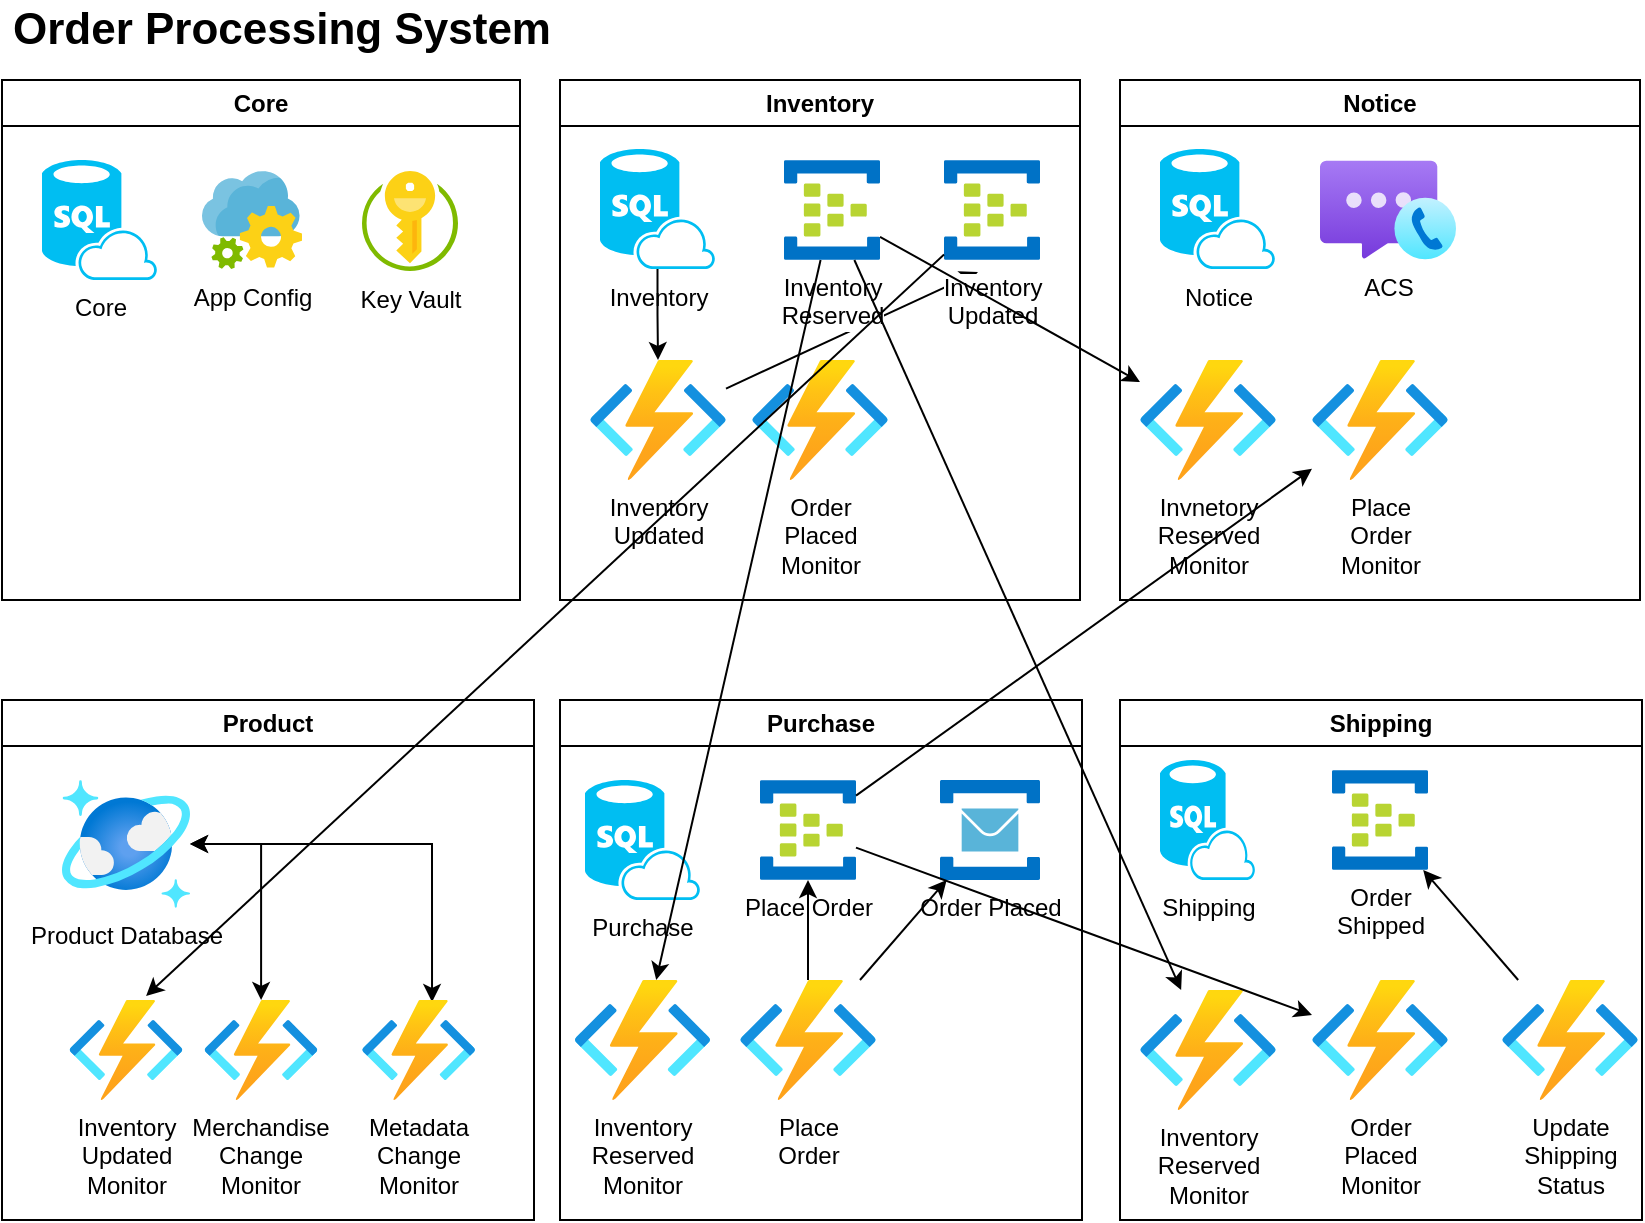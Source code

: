<mxfile version="22.0.8" type="device">
  <diagram name="Page-1" id="wARwOuGG-aOOY7oY1ro6">
    <mxGraphModel dx="1224" dy="1097" grid="1" gridSize="10" guides="1" tooltips="1" connect="1" arrows="1" fold="1" page="1" pageScale="1" pageWidth="850" pageHeight="1100" math="0" shadow="0">
      <root>
        <mxCell id="0" />
        <mxCell id="1" parent="0" />
        <mxCell id="ZPn1W_9qD31b8-gQvMEh-40" value="Core" style="swimlane;whiteSpace=wrap;html=1;" vertex="1" parent="1">
          <mxGeometry x="10" y="80" width="259" height="260" as="geometry" />
        </mxCell>
        <mxCell id="ZPn1W_9qD31b8-gQvMEh-13" value="Core" style="verticalLabelPosition=bottom;html=1;verticalAlign=top;align=center;strokeColor=none;fillColor=#00BEF2;shape=mxgraph.azure.sql_database_sql_azure;" vertex="1" parent="ZPn1W_9qD31b8-gQvMEh-40">
          <mxGeometry x="20" y="40" width="57.5" height="60" as="geometry" />
        </mxCell>
        <mxCell id="ZPn1W_9qD31b8-gQvMEh-29" value="App Config" style="image;sketch=0;aspect=fixed;html=1;points=[];align=center;fontSize=12;image=img/lib/mscae/App_Configuration.svg;" vertex="1" parent="ZPn1W_9qD31b8-gQvMEh-40">
          <mxGeometry x="100" y="45.5" width="50" height="49" as="geometry" />
        </mxCell>
        <mxCell id="ZPn1W_9qD31b8-gQvMEh-30" value="Key Vault" style="image;sketch=0;aspect=fixed;html=1;points=[];align=center;fontSize=12;image=img/lib/mscae/Key_Vaults.svg;" vertex="1" parent="ZPn1W_9qD31b8-gQvMEh-40">
          <mxGeometry x="180" y="45.5" width="48" height="50" as="geometry" />
        </mxCell>
        <mxCell id="ZPn1W_9qD31b8-gQvMEh-42" value="Inventory" style="swimlane;whiteSpace=wrap;html=1;" vertex="1" parent="1">
          <mxGeometry x="289" y="80" width="260" height="260" as="geometry" />
        </mxCell>
        <mxCell id="ZPn1W_9qD31b8-gQvMEh-79" value="" style="edgeStyle=orthogonalEdgeStyle;rounded=0;orthogonalLoop=1;jettySize=auto;html=1;" edge="1" parent="ZPn1W_9qD31b8-gQvMEh-42" source="ZPn1W_9qD31b8-gQvMEh-14" target="ZPn1W_9qD31b8-gQvMEh-53">
          <mxGeometry relative="1" as="geometry" />
        </mxCell>
        <mxCell id="ZPn1W_9qD31b8-gQvMEh-14" value="Inventory" style="verticalLabelPosition=bottom;html=1;verticalAlign=top;align=center;strokeColor=none;fillColor=#00BEF2;shape=mxgraph.azure.sql_database_sql_azure;" vertex="1" parent="ZPn1W_9qD31b8-gQvMEh-42">
          <mxGeometry x="20" y="34.5" width="57.5" height="60" as="geometry" />
        </mxCell>
        <mxCell id="ZPn1W_9qD31b8-gQvMEh-80" value="" style="rounded=0;orthogonalLoop=1;jettySize=auto;html=1;entryX=0.354;entryY=1.12;entryDx=0;entryDy=0;entryPerimeter=0;" edge="1" parent="ZPn1W_9qD31b8-gQvMEh-42" source="ZPn1W_9qD31b8-gQvMEh-53" target="ZPn1W_9qD31b8-gQvMEh-63">
          <mxGeometry relative="1" as="geometry" />
        </mxCell>
        <mxCell id="ZPn1W_9qD31b8-gQvMEh-53" value="Inventory&lt;br&gt;Updated" style="image;aspect=fixed;html=1;points=[];align=center;fontSize=12;image=img/lib/azure2/compute/Function_Apps.svg;" vertex="1" parent="ZPn1W_9qD31b8-gQvMEh-42">
          <mxGeometry x="15" y="140" width="68" height="60" as="geometry" />
        </mxCell>
        <mxCell id="ZPn1W_9qD31b8-gQvMEh-54" value="Order&lt;br&gt;Placed&lt;br&gt;Monitor" style="image;aspect=fixed;html=1;points=[];align=center;fontSize=12;image=img/lib/azure2/compute/Function_Apps.svg;" vertex="1" parent="ZPn1W_9qD31b8-gQvMEh-42">
          <mxGeometry x="96" y="140" width="68" height="60" as="geometry" />
        </mxCell>
        <mxCell id="ZPn1W_9qD31b8-gQvMEh-62" value="Inventory&lt;br&gt;Reserved" style="image;sketch=0;aspect=fixed;html=1;points=[];align=center;fontSize=12;image=img/lib/mscae/Event_Hubs.svg;" vertex="1" parent="ZPn1W_9qD31b8-gQvMEh-42">
          <mxGeometry x="112" y="40" width="48" height="50" as="geometry" />
        </mxCell>
        <mxCell id="ZPn1W_9qD31b8-gQvMEh-63" value="Inventory&lt;br&gt;Updated" style="image;sketch=0;aspect=fixed;html=1;points=[];align=center;fontSize=12;image=img/lib/mscae/Event_Hubs.svg;" vertex="1" parent="ZPn1W_9qD31b8-gQvMEh-42">
          <mxGeometry x="192" y="40" width="48" height="50" as="geometry" />
        </mxCell>
        <mxCell id="ZPn1W_9qD31b8-gQvMEh-43" value="Notice" style="swimlane;whiteSpace=wrap;html=1;" vertex="1" parent="1">
          <mxGeometry x="569" y="80" width="260" height="260" as="geometry" />
        </mxCell>
        <mxCell id="ZPn1W_9qD31b8-gQvMEh-15" value="Notice" style="verticalLabelPosition=bottom;html=1;verticalAlign=top;align=center;strokeColor=none;fillColor=#00BEF2;shape=mxgraph.azure.sql_database_sql_azure;" vertex="1" parent="ZPn1W_9qD31b8-gQvMEh-43">
          <mxGeometry x="20" y="34.5" width="57.5" height="60" as="geometry" />
        </mxCell>
        <mxCell id="ZPn1W_9qD31b8-gQvMEh-39" value="ACS" style="image;aspect=fixed;html=1;points=[];align=center;fontSize=12;image=img/lib/azure2/other/Azure_Communication_Services.svg;" vertex="1" parent="ZPn1W_9qD31b8-gQvMEh-43">
          <mxGeometry x="100" y="40" width="68" height="50" as="geometry" />
        </mxCell>
        <mxCell id="ZPn1W_9qD31b8-gQvMEh-55" value="Invnetory&lt;br&gt;Reserved&lt;br&gt;Monitor" style="image;aspect=fixed;html=1;points=[];align=center;fontSize=12;image=img/lib/azure2/iot/Function_Apps.svg;" vertex="1" parent="ZPn1W_9qD31b8-gQvMEh-43">
          <mxGeometry x="10" y="140" width="68" height="60" as="geometry" />
        </mxCell>
        <mxCell id="ZPn1W_9qD31b8-gQvMEh-56" value="Place&lt;br&gt;Order&lt;br&gt;Monitor" style="image;aspect=fixed;html=1;points=[];align=center;fontSize=12;image=img/lib/azure2/compute/Function_Apps.svg;" vertex="1" parent="ZPn1W_9qD31b8-gQvMEh-43">
          <mxGeometry x="96" y="140" width="68" height="60" as="geometry" />
        </mxCell>
        <mxCell id="ZPn1W_9qD31b8-gQvMEh-44" value="Product" style="swimlane;whiteSpace=wrap;html=1;" vertex="1" parent="1">
          <mxGeometry x="10" y="390" width="266" height="260" as="geometry" />
        </mxCell>
        <mxCell id="ZPn1W_9qD31b8-gQvMEh-66" value="" style="edgeStyle=orthogonalEdgeStyle;rounded=0;orthogonalLoop=1;jettySize=auto;html=1;entryX=0.618;entryY=0.02;entryDx=0;entryDy=0;entryPerimeter=0;startArrow=classic;startFill=1;" edge="1" parent="ZPn1W_9qD31b8-gQvMEh-44" source="ZPn1W_9qD31b8-gQvMEh-12" target="ZPn1W_9qD31b8-gQvMEh-50">
          <mxGeometry relative="1" as="geometry">
            <mxPoint x="146" y="72" as="targetPoint" />
          </mxGeometry>
        </mxCell>
        <mxCell id="ZPn1W_9qD31b8-gQvMEh-67" value="" style="edgeStyle=orthogonalEdgeStyle;rounded=0;orthogonalLoop=1;jettySize=auto;html=1;startArrow=classic;startFill=1;" edge="1" parent="ZPn1W_9qD31b8-gQvMEh-44" source="ZPn1W_9qD31b8-gQvMEh-12" target="ZPn1W_9qD31b8-gQvMEh-49">
          <mxGeometry relative="1" as="geometry" />
        </mxCell>
        <mxCell id="ZPn1W_9qD31b8-gQvMEh-12" value="Product Database" style="image;aspect=fixed;html=1;points=[];align=center;fontSize=12;image=img/lib/azure2/databases/Azure_Cosmos_DB.svg;" vertex="1" parent="ZPn1W_9qD31b8-gQvMEh-44">
          <mxGeometry x="30" y="40" width="64" height="64" as="geometry" />
        </mxCell>
        <mxCell id="ZPn1W_9qD31b8-gQvMEh-47" value="Inventory&lt;br&gt;Updated&lt;br&gt;Monitor" style="image;aspect=fixed;html=1;points=[];align=center;fontSize=12;image=img/lib/azure2/iot/Function_Apps.svg;" vertex="1" parent="ZPn1W_9qD31b8-gQvMEh-44">
          <mxGeometry x="33.66" y="150" width="56.67" height="50" as="geometry" />
        </mxCell>
        <mxCell id="ZPn1W_9qD31b8-gQvMEh-49" value="Merchandise&lt;br&gt;Change&lt;br&gt;Monitor" style="image;aspect=fixed;html=1;points=[];align=center;fontSize=12;image=img/lib/azure2/iot/Function_Apps.svg;" vertex="1" parent="ZPn1W_9qD31b8-gQvMEh-44">
          <mxGeometry x="101.16" y="150" width="56.67" height="50" as="geometry" />
        </mxCell>
        <mxCell id="ZPn1W_9qD31b8-gQvMEh-50" value="Metadata&lt;br&gt;Change&lt;br&gt;Monitor" style="image;aspect=fixed;html=1;points=[];align=center;fontSize=12;image=img/lib/azure2/iot/Function_Apps.svg;" vertex="1" parent="ZPn1W_9qD31b8-gQvMEh-44">
          <mxGeometry x="180" y="150" width="56.67" height="50" as="geometry" />
        </mxCell>
        <mxCell id="ZPn1W_9qD31b8-gQvMEh-45" value="Purchase" style="swimlane;whiteSpace=wrap;html=1;" vertex="1" parent="1">
          <mxGeometry x="289" y="390" width="261" height="260" as="geometry" />
        </mxCell>
        <mxCell id="ZPn1W_9qD31b8-gQvMEh-16" value="Purchase" style="verticalLabelPosition=bottom;html=1;verticalAlign=top;align=center;strokeColor=none;fillColor=#00BEF2;shape=mxgraph.azure.sql_database_sql_azure;" vertex="1" parent="ZPn1W_9qD31b8-gQvMEh-45">
          <mxGeometry x="12.5" y="40" width="57.5" height="60" as="geometry" />
        </mxCell>
        <mxCell id="ZPn1W_9qD31b8-gQvMEh-36" value="Place Order" style="image;sketch=0;aspect=fixed;html=1;points=[];align=center;fontSize=12;image=img/lib/mscae/Event_Hubs.svg;" vertex="1" parent="ZPn1W_9qD31b8-gQvMEh-45">
          <mxGeometry x="100" y="40" width="48" height="50" as="geometry" />
        </mxCell>
        <mxCell id="ZPn1W_9qD31b8-gQvMEh-38" value="Order Placed" style="image;sketch=0;aspect=fixed;html=1;points=[];align=center;fontSize=12;image=img/lib/mscae/Service_Bus.svg;" vertex="1" parent="ZPn1W_9qD31b8-gQvMEh-45">
          <mxGeometry x="190" y="40" width="50" height="50" as="geometry" />
        </mxCell>
        <mxCell id="ZPn1W_9qD31b8-gQvMEh-57" value="Inventory&lt;br&gt;Reserved&lt;br&gt;Monitor" style="image;aspect=fixed;html=1;points=[];align=center;fontSize=12;image=img/lib/azure2/compute/Function_Apps.svg;" vertex="1" parent="ZPn1W_9qD31b8-gQvMEh-45">
          <mxGeometry x="7.25" y="140" width="68" height="60" as="geometry" />
        </mxCell>
        <mxCell id="ZPn1W_9qD31b8-gQvMEh-74" value="" style="edgeStyle=orthogonalEdgeStyle;rounded=0;orthogonalLoop=1;jettySize=auto;html=1;" edge="1" parent="ZPn1W_9qD31b8-gQvMEh-45" source="ZPn1W_9qD31b8-gQvMEh-58" target="ZPn1W_9qD31b8-gQvMEh-36">
          <mxGeometry relative="1" as="geometry" />
        </mxCell>
        <mxCell id="ZPn1W_9qD31b8-gQvMEh-76" value="" style="rounded=0;orthogonalLoop=1;jettySize=auto;html=1;" edge="1" parent="ZPn1W_9qD31b8-gQvMEh-45" source="ZPn1W_9qD31b8-gQvMEh-58" target="ZPn1W_9qD31b8-gQvMEh-38">
          <mxGeometry relative="1" as="geometry">
            <mxPoint x="212" y="170" as="targetPoint" />
          </mxGeometry>
        </mxCell>
        <mxCell id="ZPn1W_9qD31b8-gQvMEh-58" value="Place&lt;br&gt;Order" style="image;aspect=fixed;html=1;points=[];align=center;fontSize=12;image=img/lib/azure2/compute/Function_Apps.svg;" vertex="1" parent="ZPn1W_9qD31b8-gQvMEh-45">
          <mxGeometry x="90" y="140" width="68" height="60" as="geometry" />
        </mxCell>
        <mxCell id="ZPn1W_9qD31b8-gQvMEh-46" value="Shipping" style="swimlane;whiteSpace=wrap;html=1;" vertex="1" parent="1">
          <mxGeometry x="569" y="390" width="261" height="260" as="geometry" />
        </mxCell>
        <mxCell id="ZPn1W_9qD31b8-gQvMEh-17" value="Shipping" style="verticalLabelPosition=bottom;html=1;verticalAlign=top;align=center;strokeColor=none;fillColor=#00BEF2;shape=mxgraph.azure.sql_database_sql_azure;" vertex="1" parent="ZPn1W_9qD31b8-gQvMEh-46">
          <mxGeometry x="20" y="30" width="47.5" height="60" as="geometry" />
        </mxCell>
        <mxCell id="ZPn1W_9qD31b8-gQvMEh-59" value="Inventory&lt;br&gt;Reserved&lt;br&gt;Monitor" style="image;aspect=fixed;html=1;points=[];align=center;fontSize=12;image=img/lib/azure2/compute/Function_Apps.svg;" vertex="1" parent="ZPn1W_9qD31b8-gQvMEh-46">
          <mxGeometry x="10" y="145" width="68" height="60" as="geometry" />
        </mxCell>
        <mxCell id="ZPn1W_9qD31b8-gQvMEh-60" value="Order&lt;br&gt;Placed&lt;br&gt;Monitor" style="image;aspect=fixed;html=1;points=[];align=center;fontSize=12;image=img/lib/azure2/compute/Function_Apps.svg;" vertex="1" parent="ZPn1W_9qD31b8-gQvMEh-46">
          <mxGeometry x="96" y="140" width="68" height="60" as="geometry" />
        </mxCell>
        <mxCell id="ZPn1W_9qD31b8-gQvMEh-84" value="" style="rounded=0;orthogonalLoop=1;jettySize=auto;html=1;" edge="1" parent="ZPn1W_9qD31b8-gQvMEh-46" source="ZPn1W_9qD31b8-gQvMEh-61" target="ZPn1W_9qD31b8-gQvMEh-64">
          <mxGeometry relative="1" as="geometry">
            <mxPoint x="225" y="60" as="targetPoint" />
          </mxGeometry>
        </mxCell>
        <mxCell id="ZPn1W_9qD31b8-gQvMEh-61" value="Update&lt;br&gt;Shipping&lt;br&gt;Status" style="image;aspect=fixed;html=1;points=[];align=center;fontSize=12;image=img/lib/azure2/compute/Function_Apps.svg;" vertex="1" parent="ZPn1W_9qD31b8-gQvMEh-46">
          <mxGeometry x="191" y="140" width="68" height="60" as="geometry" />
        </mxCell>
        <mxCell id="ZPn1W_9qD31b8-gQvMEh-64" value="Order&lt;br&gt;Shipped" style="image;sketch=0;aspect=fixed;html=1;points=[];align=center;fontSize=12;image=img/lib/mscae/Event_Hubs.svg;" vertex="1" parent="ZPn1W_9qD31b8-gQvMEh-46">
          <mxGeometry x="106" y="35" width="48" height="50" as="geometry" />
        </mxCell>
        <mxCell id="ZPn1W_9qD31b8-gQvMEh-70" value="" style="rounded=0;orthogonalLoop=1;jettySize=auto;html=1;entryX=0.677;entryY=-0.04;entryDx=0;entryDy=0;entryPerimeter=0;" edge="1" parent="1" source="ZPn1W_9qD31b8-gQvMEh-63" target="ZPn1W_9qD31b8-gQvMEh-47">
          <mxGeometry relative="1" as="geometry">
            <mxPoint x="338" y="360" as="targetPoint" />
          </mxGeometry>
        </mxCell>
        <mxCell id="ZPn1W_9qD31b8-gQvMEh-71" value="" style="rounded=0;orthogonalLoop=1;jettySize=auto;html=1;" edge="1" parent="1" source="ZPn1W_9qD31b8-gQvMEh-62" target="ZPn1W_9qD31b8-gQvMEh-57">
          <mxGeometry relative="1" as="geometry" />
        </mxCell>
        <mxCell id="ZPn1W_9qD31b8-gQvMEh-72" value="" style="rounded=0;orthogonalLoop=1;jettySize=auto;html=1;" edge="1" parent="1" source="ZPn1W_9qD31b8-gQvMEh-62" target="ZPn1W_9qD31b8-gQvMEh-55">
          <mxGeometry relative="1" as="geometry" />
        </mxCell>
        <mxCell id="ZPn1W_9qD31b8-gQvMEh-73" value="" style="rounded=0;orthogonalLoop=1;jettySize=auto;html=1;" edge="1" parent="1" source="ZPn1W_9qD31b8-gQvMEh-36" target="ZPn1W_9qD31b8-gQvMEh-56">
          <mxGeometry relative="1" as="geometry" />
        </mxCell>
        <mxCell id="ZPn1W_9qD31b8-gQvMEh-77" value="" style="rounded=0;orthogonalLoop=1;jettySize=auto;html=1;" edge="1" parent="1" source="ZPn1W_9qD31b8-gQvMEh-62" target="ZPn1W_9qD31b8-gQvMEh-59">
          <mxGeometry relative="1" as="geometry" />
        </mxCell>
        <mxCell id="ZPn1W_9qD31b8-gQvMEh-78" value="" style="rounded=0;orthogonalLoop=1;jettySize=auto;html=1;" edge="1" parent="1" source="ZPn1W_9qD31b8-gQvMEh-36" target="ZPn1W_9qD31b8-gQvMEh-60">
          <mxGeometry relative="1" as="geometry" />
        </mxCell>
        <mxCell id="ZPn1W_9qD31b8-gQvMEh-81" value="&lt;font style=&quot;font-size: 22px;&quot;&gt;&lt;b&gt;Order Processing System&lt;/b&gt;&lt;/font&gt;" style="text;strokeColor=none;align=center;fillColor=none;html=1;verticalAlign=middle;whiteSpace=wrap;rounded=0;" vertex="1" parent="1">
          <mxGeometry x="10" y="40" width="280" height="30" as="geometry" />
        </mxCell>
      </root>
    </mxGraphModel>
  </diagram>
</mxfile>
